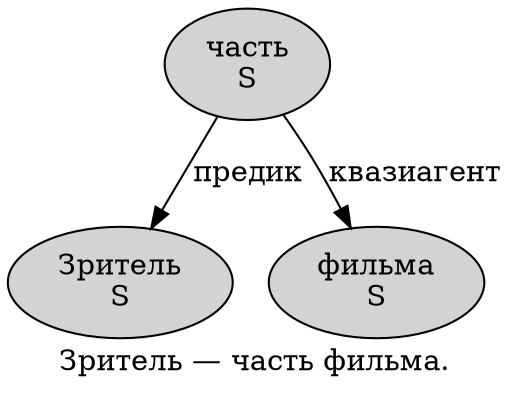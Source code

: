 digraph SENTENCE_1419 {
	graph [label="Зритель — часть фильма."]
	node [style=filled]
		0 [label="Зритель
S" color="" fillcolor=lightgray penwidth=1 shape=ellipse]
		2 [label="часть
S" color="" fillcolor=lightgray penwidth=1 shape=ellipse]
		3 [label="фильма
S" color="" fillcolor=lightgray penwidth=1 shape=ellipse]
			2 -> 0 [label="предик"]
			2 -> 3 [label="квазиагент"]
}